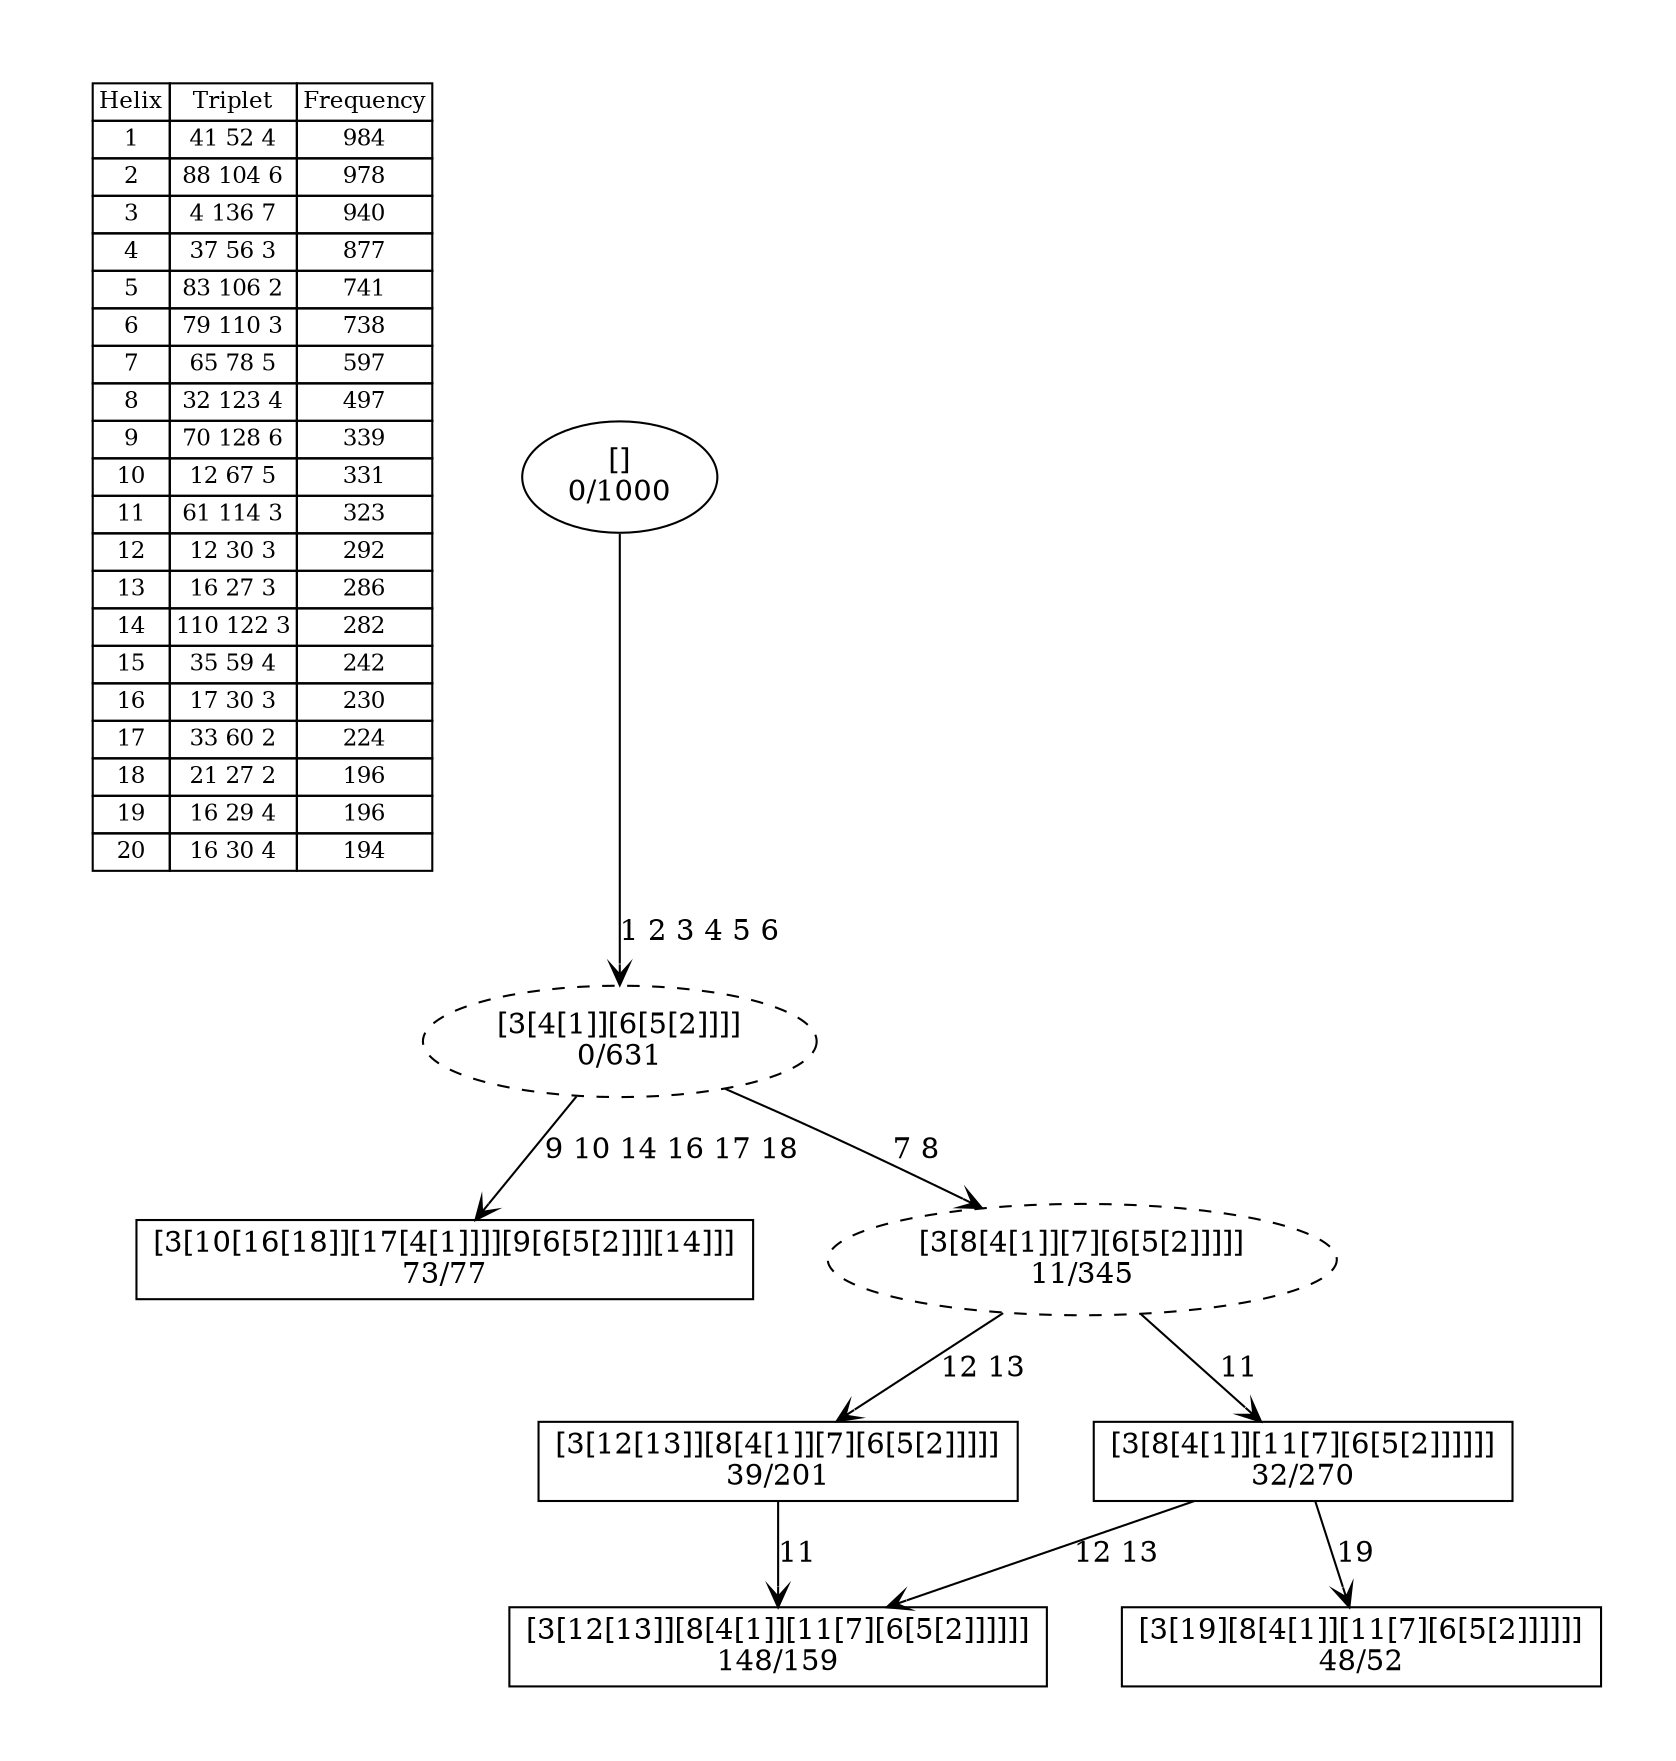 digraph G {
	pad = 0.5;
	nodesep = 0.5;
"legend" [label = < <table border="0" cellborder="1" cellspacing="0"><tr><td>Helix</td><td>Triplet</td><td>Frequency</td></tr>
<tr><td>1</td><td>41 52 4</td><td>984</td></tr>
<tr><td>2</td><td>88 104 6</td><td>978</td></tr>
<tr><td>3</td><td>4 136 7</td><td>940</td></tr>
<tr><td>4</td><td>37 56 3</td><td>877</td></tr>
<tr><td>5</td><td>83 106 2</td><td>741</td></tr>
<tr><td>6</td><td>79 110 3</td><td>738</td></tr>
<tr><td>7</td><td>65 78 5</td><td>597</td></tr>
<tr><td>8</td><td>32 123 4</td><td>497</td></tr>
<tr><td>9</td><td>70 128 6</td><td>339</td></tr>
<tr><td>10</td><td>12 67 5</td><td>331</td></tr>
<tr><td>11</td><td>61 114 3</td><td>323</td></tr>
<tr><td>12</td><td>12 30 3</td><td>292</td></tr>
<tr><td>13</td><td>16 27 3</td><td>286</td></tr>
<tr><td>14</td><td>110 122 3</td><td>282</td></tr>
<tr><td>15</td><td>35 59 4</td><td>242</td></tr>
<tr><td>16</td><td>17 30 3</td><td>230</td></tr>
<tr><td>17</td><td>33 60 2</td><td>224</td></tr>
<tr><td>18</td><td>21 27 2</td><td>196</td></tr>
<tr><td>19</td><td>16 29 4</td><td>196</td></tr>
<tr><td>20</td><td>16 30 4</td><td>194</td></tr>
</table>>, shape = plaintext, fontsize=11];
"1 2 3 4 5 6 7 8 11 12 13 " [shape = box];
"1 2 3 4 5 6 9 10 14 16 17 18 " [shape = box];
"1 2 3 4 5 6 7 8 11 19 " [shape = box];
"1 2 3 4 5 6 7 8 12 13 " [shape = box];
"1 2 3 4 5 6 7 8 11 " [shape = box];
"1 2 3 4 5 6 " [style = dashed];
"1 2 3 4 5 6 7 8 " [style = dashed];
"1 2 3 4 5 6 7 8 11 12 13 " [label = "[3[12[13]][8[4[1]][11[7][6[5[2]]]]]]\n148/159"];
"1 2 3 4 5 6 9 10 14 16 17 18 " [label = "[3[10[16[18]][17[4[1]]]][9[6[5[2]]][14]]]\n73/77"];
"1 2 3 4 5 6 7 8 11 19 " [label = "[3[19][8[4[1]][11[7][6[5[2]]]]]]\n48/52"];
"1 2 3 4 5 6 7 8 12 13 " [label = "[3[12[13]][8[4[1]][7][6[5[2]]]]]\n39/201"];
"1 2 3 4 5 6 7 8 11 " [label = "[3[8[4[1]][11[7][6[5[2]]]]]]\n32/270"];
"1 2 3 4 5 6 " [label = "[3[4[1]][6[5[2]]]]\n0/631"];
"1 2 3 4 5 6 7 8 " [label = "[3[8[4[1]][7][6[5[2]]]]]\n11/345"];
"" [label = "[]\n0/1000"];
"1 2 3 4 5 6 7 8 12 13 " -> "1 2 3 4 5 6 7 8 11 12 13 " [label = "11 ", arrowhead = vee];
"1 2 3 4 5 6 7 8 11 " -> "1 2 3 4 5 6 7 8 11 12 13 " [label = "12 13 ", arrowhead = vee];
"1 2 3 4 5 6 7 8 11 " -> "1 2 3 4 5 6 7 8 11 19 " [label = "19 ", arrowhead = vee];
"1 2 3 4 5 6 " -> "1 2 3 4 5 6 9 10 14 16 17 18 " [label = "9 10 14 16 17 18 ", arrowhead = vee];
"1 2 3 4 5 6 " -> "1 2 3 4 5 6 7 8 " [label = "7 8 ", arrowhead = vee];
"1 2 3 4 5 6 7 8 " -> "1 2 3 4 5 6 7 8 12 13 " [label = "12 13 ", arrowhead = vee];
"1 2 3 4 5 6 7 8 " -> "1 2 3 4 5 6 7 8 11 " [label = "11 ", arrowhead = vee];
"" -> "1 2 3 4 5 6 " [label = "1 2 3 4 5 6 ", arrowhead = vee];
}